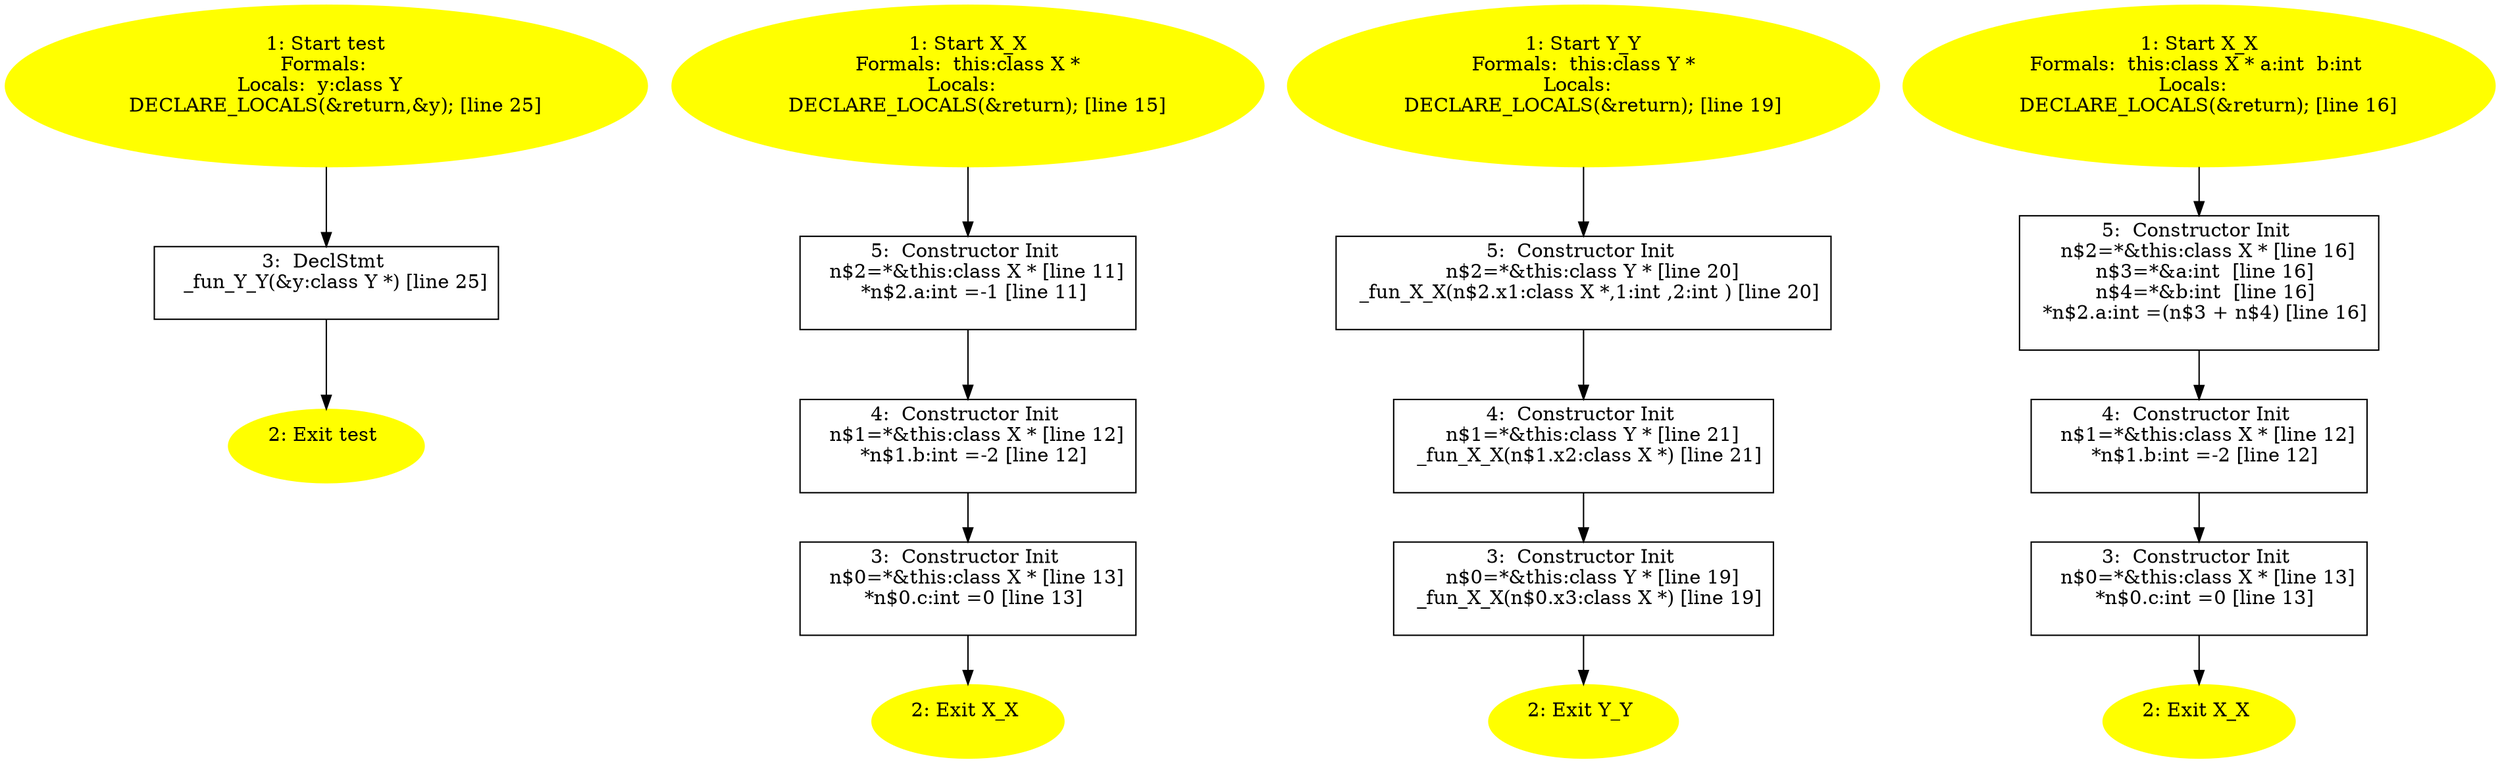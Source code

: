 /* @generated */
digraph iCFG {
"test{d41d8cd98f00b204e9800998ecf8427e_Z4testv}.8c08101fe48ee96867ff8578442d10bc_3" [label="3:  DeclStmt \n   _fun_Y_Y(&y:class Y *) [line 25]\n " shape="box"]
	

	 "test{d41d8cd98f00b204e9800998ecf8427e_Z4testv}.8c08101fe48ee96867ff8578442d10bc_3" -> "test{d41d8cd98f00b204e9800998ecf8427e_Z4testv}.8c08101fe48ee96867ff8578442d10bc_2" ;
"test{d41d8cd98f00b204e9800998ecf8427e_Z4testv}.8c08101fe48ee96867ff8578442d10bc_2" [label="2: Exit test \n  " color=yellow style=filled]
	

"test{d41d8cd98f00b204e9800998ecf8427e_Z4testv}.8c08101fe48ee96867ff8578442d10bc_1" [label="1: Start test\nFormals: \nLocals:  y:class Y  \n   DECLARE_LOCALS(&return,&y); [line 25]\n " color=yellow style=filled]
	

	 "test{d41d8cd98f00b204e9800998ecf8427e_Z4testv}.8c08101fe48ee96867ff8578442d10bc_1" -> "test{d41d8cd98f00b204e9800998ecf8427e_Z4testv}.8c08101fe48ee96867ff8578442d10bc_3" ;
"X_X{_ZN1XC1Ev}.dbc1390b15606562094682699e12caba_5" [label="5:  Constructor Init \n   n$2=*&this:class X * [line 11]\n  *n$2.a:int =-1 [line 11]\n " shape="box"]
	

	 "X_X{_ZN1XC1Ev}.dbc1390b15606562094682699e12caba_5" -> "X_X{_ZN1XC1Ev}.dbc1390b15606562094682699e12caba_4" ;
"X_X{_ZN1XC1Ev}.dbc1390b15606562094682699e12caba_4" [label="4:  Constructor Init \n   n$1=*&this:class X * [line 12]\n  *n$1.b:int =-2 [line 12]\n " shape="box"]
	

	 "X_X{_ZN1XC1Ev}.dbc1390b15606562094682699e12caba_4" -> "X_X{_ZN1XC1Ev}.dbc1390b15606562094682699e12caba_3" ;
"X_X{_ZN1XC1Ev}.dbc1390b15606562094682699e12caba_3" [label="3:  Constructor Init \n   n$0=*&this:class X * [line 13]\n  *n$0.c:int =0 [line 13]\n " shape="box"]
	

	 "X_X{_ZN1XC1Ev}.dbc1390b15606562094682699e12caba_3" -> "X_X{_ZN1XC1Ev}.dbc1390b15606562094682699e12caba_2" ;
"X_X{_ZN1XC1Ev}.dbc1390b15606562094682699e12caba_2" [label="2: Exit X_X \n  " color=yellow style=filled]
	

"X_X{_ZN1XC1Ev}.dbc1390b15606562094682699e12caba_1" [label="1: Start X_X\nFormals:  this:class X *\nLocals:  \n   DECLARE_LOCALS(&return); [line 15]\n " color=yellow style=filled]
	

	 "X_X{_ZN1XC1Ev}.dbc1390b15606562094682699e12caba_1" -> "X_X{_ZN1XC1Ev}.dbc1390b15606562094682699e12caba_5" ;
"Y_Y{_ZN1YC1Ev}.59d1fb591847c1ba18f67a9e78858d35_5" [label="5:  Constructor Init \n   n$2=*&this:class Y * [line 20]\n  _fun_X_X(n$2.x1:class X *,1:int ,2:int ) [line 20]\n " shape="box"]
	

	 "Y_Y{_ZN1YC1Ev}.59d1fb591847c1ba18f67a9e78858d35_5" -> "Y_Y{_ZN1YC1Ev}.59d1fb591847c1ba18f67a9e78858d35_4" ;
"Y_Y{_ZN1YC1Ev}.59d1fb591847c1ba18f67a9e78858d35_4" [label="4:  Constructor Init \n   n$1=*&this:class Y * [line 21]\n  _fun_X_X(n$1.x2:class X *) [line 21]\n " shape="box"]
	

	 "Y_Y{_ZN1YC1Ev}.59d1fb591847c1ba18f67a9e78858d35_4" -> "Y_Y{_ZN1YC1Ev}.59d1fb591847c1ba18f67a9e78858d35_3" ;
"Y_Y{_ZN1YC1Ev}.59d1fb591847c1ba18f67a9e78858d35_3" [label="3:  Constructor Init \n   n$0=*&this:class Y * [line 19]\n  _fun_X_X(n$0.x3:class X *) [line 19]\n " shape="box"]
	

	 "Y_Y{_ZN1YC1Ev}.59d1fb591847c1ba18f67a9e78858d35_3" -> "Y_Y{_ZN1YC1Ev}.59d1fb591847c1ba18f67a9e78858d35_2" ;
"Y_Y{_ZN1YC1Ev}.59d1fb591847c1ba18f67a9e78858d35_2" [label="2: Exit Y_Y \n  " color=yellow style=filled]
	

"Y_Y{_ZN1YC1Ev}.59d1fb591847c1ba18f67a9e78858d35_1" [label="1: Start Y_Y\nFormals:  this:class Y *\nLocals:  \n   DECLARE_LOCALS(&return); [line 19]\n " color=yellow style=filled]
	

	 "Y_Y{_ZN1YC1Ev}.59d1fb591847c1ba18f67a9e78858d35_1" -> "Y_Y{_ZN1YC1Ev}.59d1fb591847c1ba18f67a9e78858d35_5" ;
"X_X{_ZN1XC1Eii}.dea5701a4245aaf51e5b3119370abb6b_5" [label="5:  Constructor Init \n   n$2=*&this:class X * [line 16]\n  n$3=*&a:int  [line 16]\n  n$4=*&b:int  [line 16]\n  *n$2.a:int =(n$3 + n$4) [line 16]\n " shape="box"]
	

	 "X_X{_ZN1XC1Eii}.dea5701a4245aaf51e5b3119370abb6b_5" -> "X_X{_ZN1XC1Eii}.dea5701a4245aaf51e5b3119370abb6b_4" ;
"X_X{_ZN1XC1Eii}.dea5701a4245aaf51e5b3119370abb6b_4" [label="4:  Constructor Init \n   n$1=*&this:class X * [line 12]\n  *n$1.b:int =-2 [line 12]\n " shape="box"]
	

	 "X_X{_ZN1XC1Eii}.dea5701a4245aaf51e5b3119370abb6b_4" -> "X_X{_ZN1XC1Eii}.dea5701a4245aaf51e5b3119370abb6b_3" ;
"X_X{_ZN1XC1Eii}.dea5701a4245aaf51e5b3119370abb6b_3" [label="3:  Constructor Init \n   n$0=*&this:class X * [line 13]\n  *n$0.c:int =0 [line 13]\n " shape="box"]
	

	 "X_X{_ZN1XC1Eii}.dea5701a4245aaf51e5b3119370abb6b_3" -> "X_X{_ZN1XC1Eii}.dea5701a4245aaf51e5b3119370abb6b_2" ;
"X_X{_ZN1XC1Eii}.dea5701a4245aaf51e5b3119370abb6b_2" [label="2: Exit X_X \n  " color=yellow style=filled]
	

"X_X{_ZN1XC1Eii}.dea5701a4245aaf51e5b3119370abb6b_1" [label="1: Start X_X\nFormals:  this:class X * a:int  b:int \nLocals:  \n   DECLARE_LOCALS(&return); [line 16]\n " color=yellow style=filled]
	

	 "X_X{_ZN1XC1Eii}.dea5701a4245aaf51e5b3119370abb6b_1" -> "X_X{_ZN1XC1Eii}.dea5701a4245aaf51e5b3119370abb6b_5" ;
}
